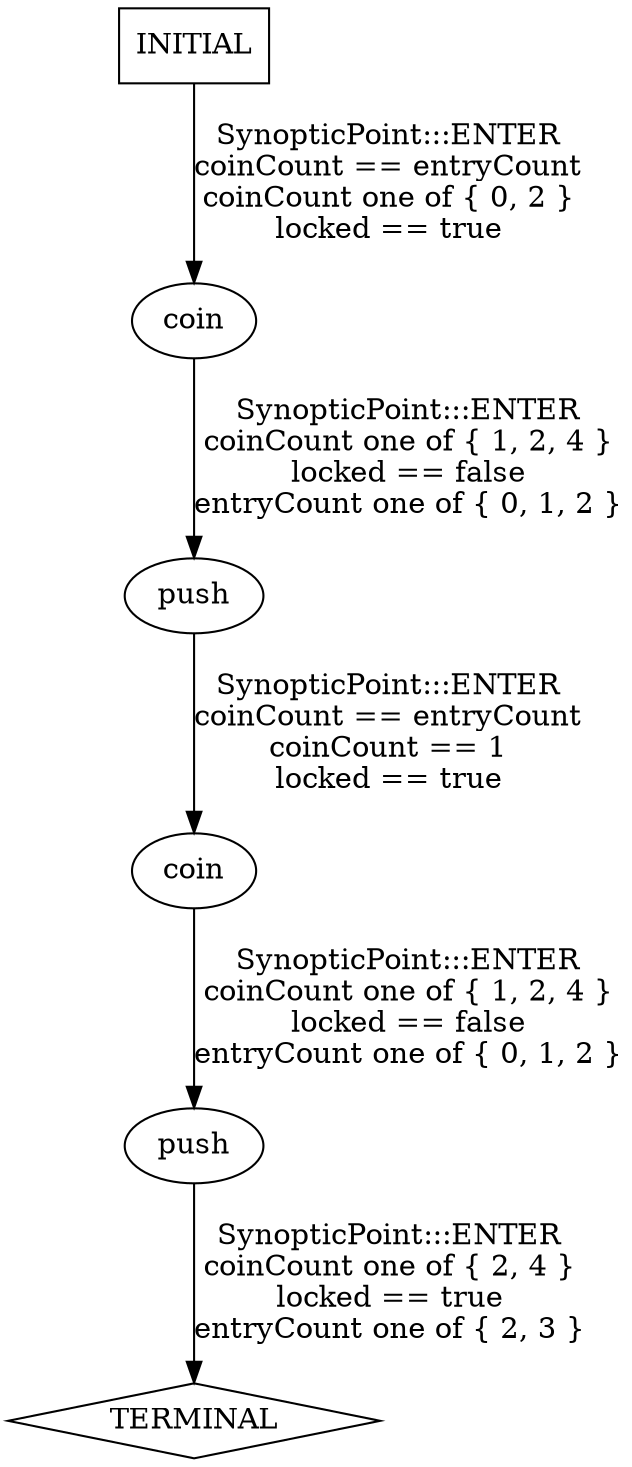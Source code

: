 digraph G {
  0 [label="coin"];
  1 [label="coin"];
  2 [label="push"];
  3 [label="push"];
  4 [label="TERMINAL",shape=diamond];
  5 [label="INITIAL",shape=box];
0->2 [label="SynopticPoint:::ENTER\ncoinCount one of { 1, 2, 4 }\nlocked == false\nentryCount one of { 0, 1, 2 }\n"];
1->3 [label="SynopticPoint:::ENTER\ncoinCount one of { 1, 2, 4 }\nlocked == false\nentryCount one of { 0, 1, 2 }\n"];
2->1 [label="SynopticPoint:::ENTER\ncoinCount == entryCount\ncoinCount == 1\nlocked == true\n"];
3->4 [label="SynopticPoint:::ENTER\ncoinCount one of { 2, 4 }\nlocked == true\nentryCount one of { 2, 3 }\n"];
5->0 [label="SynopticPoint:::ENTER\ncoinCount == entryCount\ncoinCount one of { 0, 2 }\nlocked == true\n"];
}
